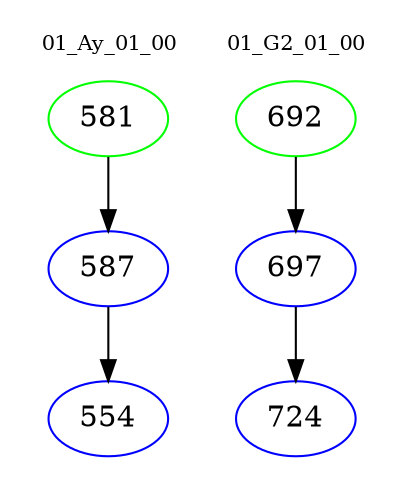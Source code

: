 digraph{
subgraph cluster_0 {
color = white
label = "01_Ay_01_00";
fontsize=10;
T0_581 [label="581", color="green"]
T0_581 -> T0_587 [color="black"]
T0_587 [label="587", color="blue"]
T0_587 -> T0_554 [color="black"]
T0_554 [label="554", color="blue"]
}
subgraph cluster_1 {
color = white
label = "01_G2_01_00";
fontsize=10;
T1_692 [label="692", color="green"]
T1_692 -> T1_697 [color="black"]
T1_697 [label="697", color="blue"]
T1_697 -> T1_724 [color="black"]
T1_724 [label="724", color="blue"]
}
}
